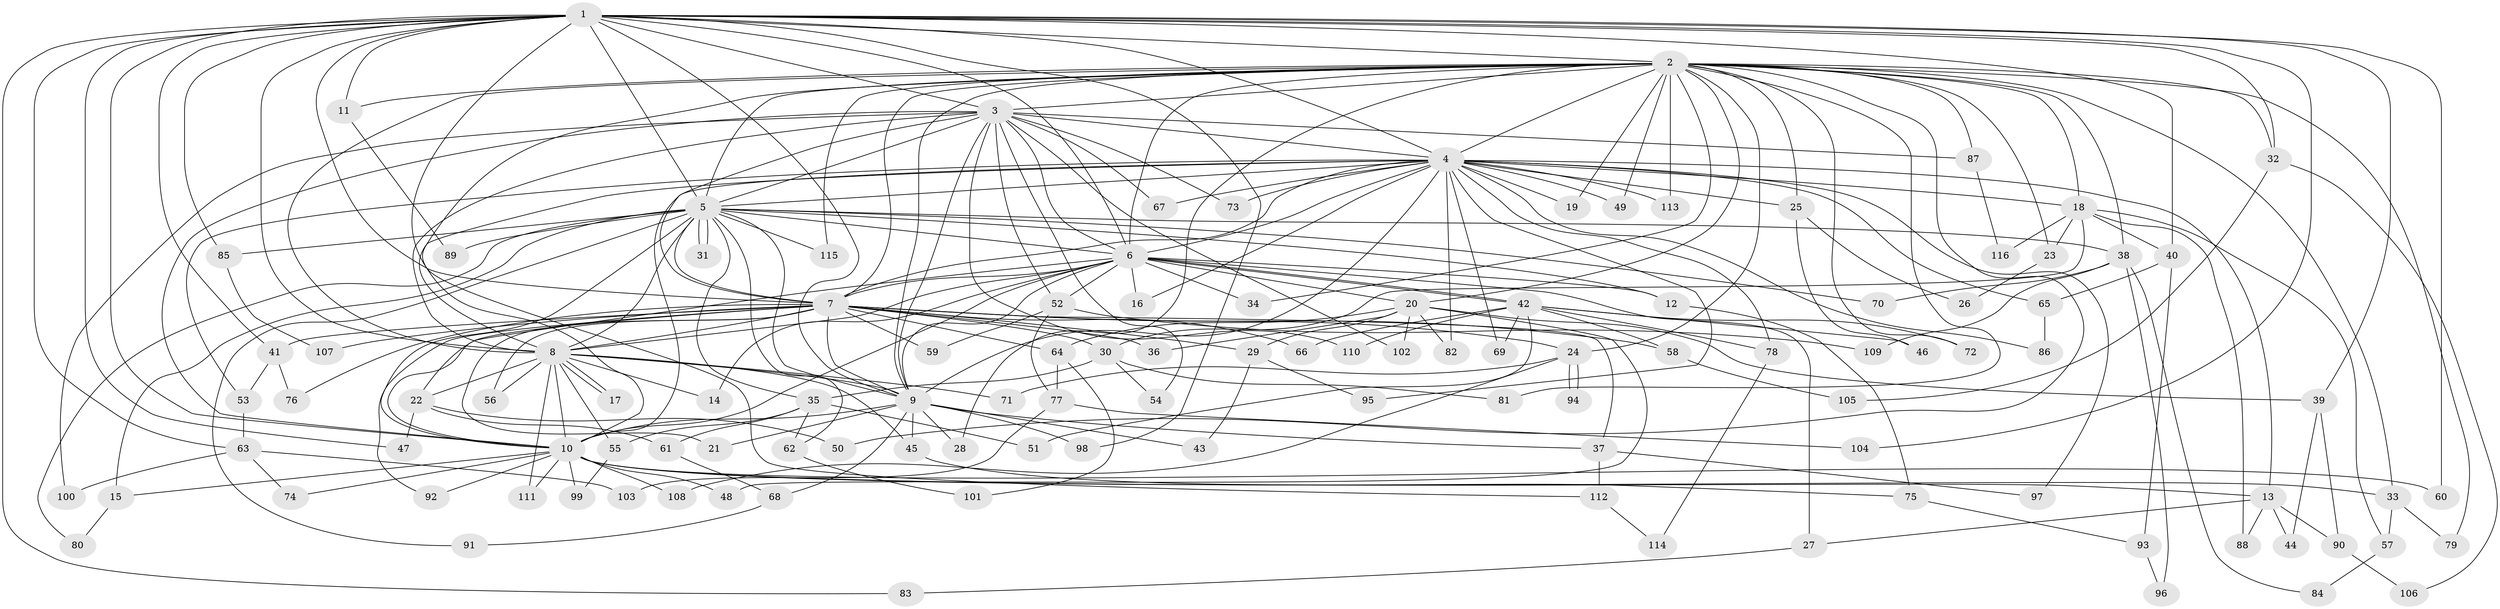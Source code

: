 // Generated by graph-tools (version 1.1) at 2025/45/03/09/25 04:45:25]
// undirected, 116 vertices, 257 edges
graph export_dot {
graph [start="1"]
  node [color=gray90,style=filled];
  1;
  2;
  3;
  4;
  5;
  6;
  7;
  8;
  9;
  10;
  11;
  12;
  13;
  14;
  15;
  16;
  17;
  18;
  19;
  20;
  21;
  22;
  23;
  24;
  25;
  26;
  27;
  28;
  29;
  30;
  31;
  32;
  33;
  34;
  35;
  36;
  37;
  38;
  39;
  40;
  41;
  42;
  43;
  44;
  45;
  46;
  47;
  48;
  49;
  50;
  51;
  52;
  53;
  54;
  55;
  56;
  57;
  58;
  59;
  60;
  61;
  62;
  63;
  64;
  65;
  66;
  67;
  68;
  69;
  70;
  71;
  72;
  73;
  74;
  75;
  76;
  77;
  78;
  79;
  80;
  81;
  82;
  83;
  84;
  85;
  86;
  87;
  88;
  89;
  90;
  91;
  92;
  93;
  94;
  95;
  96;
  97;
  98;
  99;
  100;
  101;
  102;
  103;
  104;
  105;
  106;
  107;
  108;
  109;
  110;
  111;
  112;
  113;
  114;
  115;
  116;
  1 -- 2;
  1 -- 3;
  1 -- 4;
  1 -- 5;
  1 -- 6;
  1 -- 7;
  1 -- 8;
  1 -- 9;
  1 -- 10;
  1 -- 11;
  1 -- 32;
  1 -- 39;
  1 -- 40;
  1 -- 41;
  1 -- 47;
  1 -- 60;
  1 -- 63;
  1 -- 83;
  1 -- 85;
  1 -- 98;
  1 -- 104;
  1 -- 112;
  2 -- 3;
  2 -- 4;
  2 -- 5;
  2 -- 6;
  2 -- 7;
  2 -- 8;
  2 -- 9;
  2 -- 10;
  2 -- 11;
  2 -- 18;
  2 -- 19;
  2 -- 20;
  2 -- 23;
  2 -- 24;
  2 -- 25;
  2 -- 28;
  2 -- 32;
  2 -- 33;
  2 -- 34;
  2 -- 38;
  2 -- 49;
  2 -- 50;
  2 -- 72;
  2 -- 79;
  2 -- 81;
  2 -- 87;
  2 -- 113;
  2 -- 115;
  3 -- 4;
  3 -- 5;
  3 -- 6;
  3 -- 7;
  3 -- 8;
  3 -- 9;
  3 -- 10;
  3 -- 52;
  3 -- 54;
  3 -- 67;
  3 -- 73;
  3 -- 87;
  3 -- 100;
  3 -- 102;
  3 -- 110;
  4 -- 5;
  4 -- 6;
  4 -- 7;
  4 -- 8;
  4 -- 9;
  4 -- 10;
  4 -- 13;
  4 -- 16;
  4 -- 18;
  4 -- 19;
  4 -- 25;
  4 -- 49;
  4 -- 53;
  4 -- 65;
  4 -- 67;
  4 -- 69;
  4 -- 73;
  4 -- 78;
  4 -- 82;
  4 -- 86;
  4 -- 95;
  4 -- 97;
  4 -- 113;
  5 -- 6;
  5 -- 7;
  5 -- 8;
  5 -- 9;
  5 -- 10;
  5 -- 12;
  5 -- 15;
  5 -- 31;
  5 -- 31;
  5 -- 35;
  5 -- 38;
  5 -- 62;
  5 -- 70;
  5 -- 80;
  5 -- 85;
  5 -- 89;
  5 -- 91;
  5 -- 115;
  6 -- 7;
  6 -- 8;
  6 -- 9;
  6 -- 10;
  6 -- 12;
  6 -- 14;
  6 -- 16;
  6 -- 20;
  6 -- 22;
  6 -- 27;
  6 -- 34;
  6 -- 42;
  6 -- 42;
  6 -- 52;
  7 -- 8;
  7 -- 9;
  7 -- 10;
  7 -- 21;
  7 -- 24;
  7 -- 29;
  7 -- 30;
  7 -- 36;
  7 -- 37;
  7 -- 41;
  7 -- 56;
  7 -- 58;
  7 -- 59;
  7 -- 64;
  7 -- 66;
  7 -- 76;
  7 -- 92;
  7 -- 107;
  8 -- 9;
  8 -- 10;
  8 -- 14;
  8 -- 17;
  8 -- 17;
  8 -- 22;
  8 -- 45;
  8 -- 55;
  8 -- 56;
  8 -- 71;
  8 -- 111;
  9 -- 10;
  9 -- 21;
  9 -- 28;
  9 -- 37;
  9 -- 43;
  9 -- 45;
  9 -- 68;
  9 -- 98;
  10 -- 13;
  10 -- 15;
  10 -- 33;
  10 -- 48;
  10 -- 60;
  10 -- 74;
  10 -- 92;
  10 -- 99;
  10 -- 108;
  10 -- 111;
  11 -- 89;
  12 -- 75;
  13 -- 27;
  13 -- 44;
  13 -- 88;
  13 -- 90;
  15 -- 80;
  18 -- 23;
  18 -- 30;
  18 -- 40;
  18 -- 57;
  18 -- 88;
  18 -- 116;
  20 -- 29;
  20 -- 36;
  20 -- 39;
  20 -- 48;
  20 -- 64;
  20 -- 82;
  20 -- 102;
  22 -- 47;
  22 -- 50;
  22 -- 61;
  23 -- 26;
  24 -- 71;
  24 -- 94;
  24 -- 94;
  24 -- 108;
  25 -- 26;
  25 -- 46;
  27 -- 83;
  29 -- 43;
  29 -- 95;
  30 -- 35;
  30 -- 54;
  30 -- 81;
  32 -- 105;
  32 -- 106;
  33 -- 57;
  33 -- 79;
  35 -- 51;
  35 -- 55;
  35 -- 61;
  35 -- 62;
  37 -- 97;
  37 -- 112;
  38 -- 70;
  38 -- 84;
  38 -- 96;
  38 -- 109;
  39 -- 44;
  39 -- 90;
  40 -- 65;
  40 -- 93;
  41 -- 53;
  41 -- 76;
  42 -- 46;
  42 -- 51;
  42 -- 58;
  42 -- 66;
  42 -- 69;
  42 -- 72;
  42 -- 78;
  42 -- 110;
  45 -- 75;
  52 -- 59;
  52 -- 77;
  52 -- 109;
  53 -- 63;
  55 -- 99;
  57 -- 84;
  58 -- 105;
  61 -- 68;
  62 -- 101;
  63 -- 74;
  63 -- 100;
  63 -- 103;
  64 -- 77;
  64 -- 101;
  65 -- 86;
  68 -- 91;
  75 -- 93;
  77 -- 103;
  77 -- 104;
  78 -- 114;
  85 -- 107;
  87 -- 116;
  90 -- 106;
  93 -- 96;
  112 -- 114;
}
